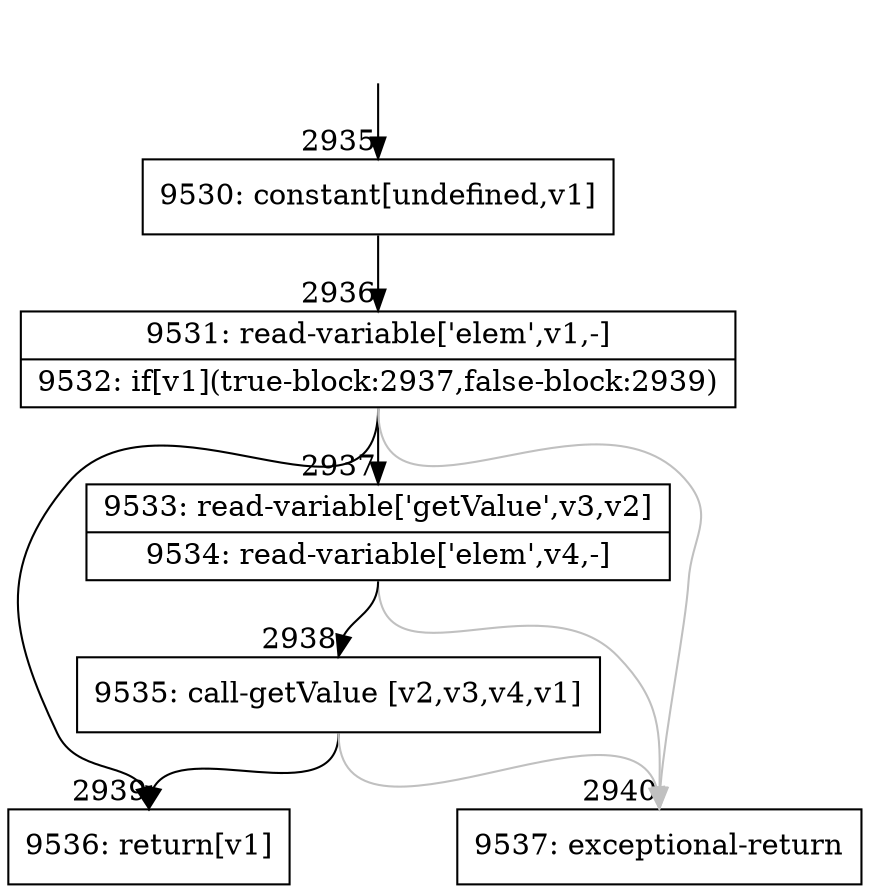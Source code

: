 digraph {
rankdir="TD"
BB_entry276[shape=none,label=""];
BB_entry276 -> BB2935 [tailport=s, headport=n, headlabel="    2935"]
BB2935 [shape=record label="{9530: constant[undefined,v1]}" ] 
BB2935 -> BB2936 [tailport=s, headport=n, headlabel="      2936"]
BB2936 [shape=record label="{9531: read-variable['elem',v1,-]|9532: if[v1](true-block:2937,false-block:2939)}" ] 
BB2936 -> BB2939 [tailport=s, headport=n, headlabel="      2939"]
BB2936 -> BB2937 [tailport=s, headport=n, headlabel="      2937"]
BB2936 -> BB2940 [tailport=s, headport=n, color=gray, headlabel="      2940"]
BB2937 [shape=record label="{9533: read-variable['getValue',v3,v2]|9534: read-variable['elem',v4,-]}" ] 
BB2937 -> BB2938 [tailport=s, headport=n, headlabel="      2938"]
BB2937 -> BB2940 [tailport=s, headport=n, color=gray]
BB2938 [shape=record label="{9535: call-getValue [v2,v3,v4,v1]}" ] 
BB2938 -> BB2939 [tailport=s, headport=n]
BB2938 -> BB2940 [tailport=s, headport=n, color=gray]
BB2939 [shape=record label="{9536: return[v1]}" ] 
BB2940 [shape=record label="{9537: exceptional-return}" ] 
//#$~ 4005
}
